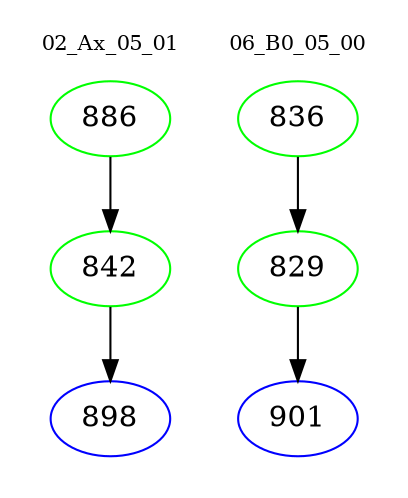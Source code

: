 digraph{
subgraph cluster_0 {
color = white
label = "02_Ax_05_01";
fontsize=10;
T0_886 [label="886", color="green"]
T0_886 -> T0_842 [color="black"]
T0_842 [label="842", color="green"]
T0_842 -> T0_898 [color="black"]
T0_898 [label="898", color="blue"]
}
subgraph cluster_1 {
color = white
label = "06_B0_05_00";
fontsize=10;
T1_836 [label="836", color="green"]
T1_836 -> T1_829 [color="black"]
T1_829 [label="829", color="green"]
T1_829 -> T1_901 [color="black"]
T1_901 [label="901", color="blue"]
}
}
